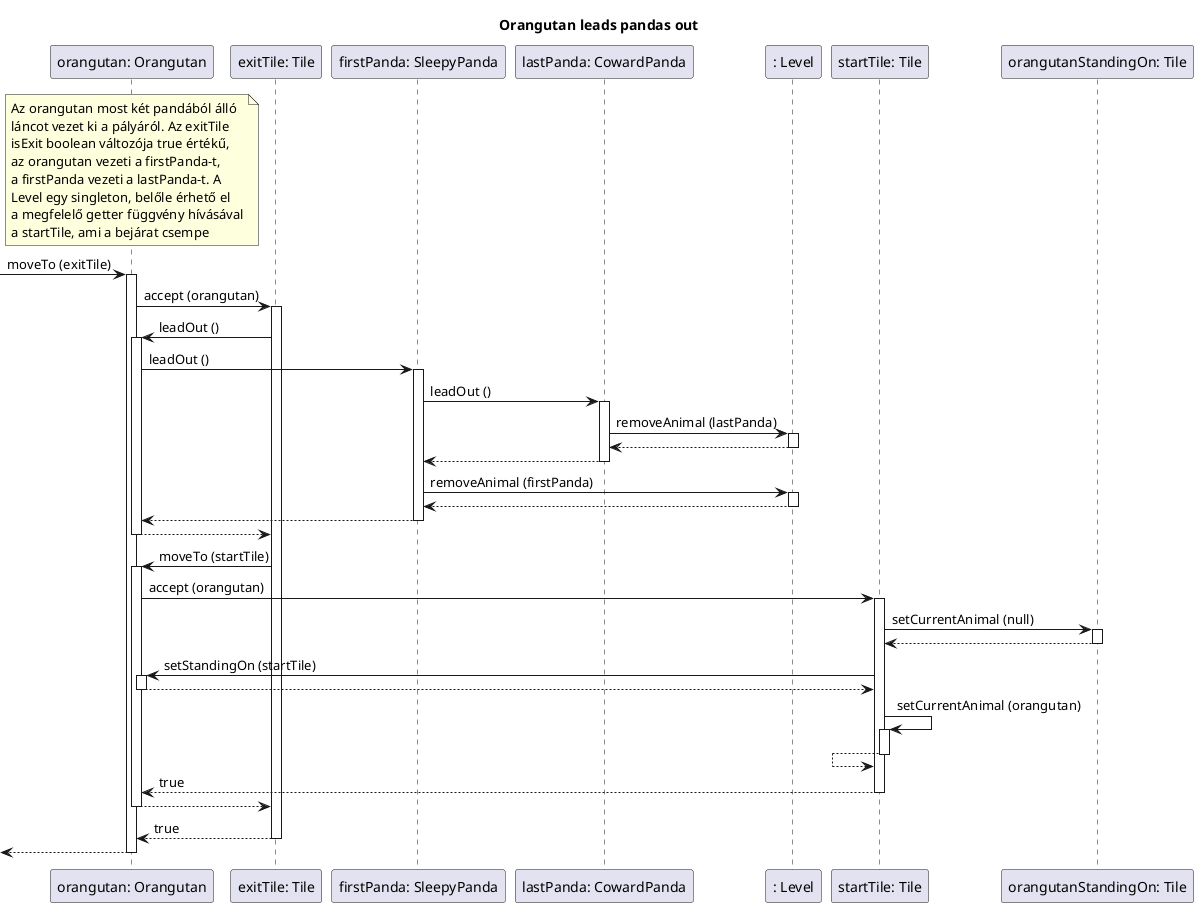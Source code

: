 @startuml

title Orangutan leads pandas out

participant "orangutan: Orangutan" as orangutan
participant "exitTile: Tile" as exitTile
participant "firstPanda: SleepyPanda" as firstPanda
participant "lastPanda: CowardPanda" as lastPanda
participant ": Level" as Level
participant "startTile: Tile" as startTile
participant "orangutanStandingOn: Tile" as orangutanStandingOn

note over orangutan
    Az orangutan most két pandából álló
    láncot vezet ki a pályáról. Az exitTile
    isExit boolean változója true értékű,
    az orangutan vezeti a firstPanda-t,
    a firstPanda vezeti a lastPanda-t. A
    Level egy singleton, belőle érhető el
    a megfelelő getter függvény hívásával
    a startTile, ami a bejárat csempe
end note

[-> orangutan : moveTo (exitTile)
activate orangutan

orangutan -> exitTile ++ : accept (orangutan)

exitTile -> orangutan ++ : leadOut ()

orangutan -> firstPanda ++ : leadOut ()

firstPanda -> lastPanda ++ : leadOut ()

lastPanda -> Level ++ : removeAnimal (lastPanda)
lastPanda <-- Level --

firstPanda <-- lastPanda --

firstPanda -> Level ++ : removeAnimal (firstPanda)
firstPanda <-- Level --

orangutan <-- firstPanda --

exitTile <-- orangutan --

exitTile -> orangutan ++ : moveTo (startTile)

orangutan -> startTile ++ : accept (orangutan)

startTile -> orangutanStandingOn ++ : setCurrentAnimal (null)
startTile <-- orangutanStandingOn --

startTile -> orangutan ++ : setStandingOn (startTile)
startTile <-- orangutan --

startTile -> startTile ++ : setCurrentAnimal (orangutan)
startTile <-- startTile --

orangutan <-- startTile -- : true

exitTile <-- orangutan --

orangutan <-- exitTile -- : true

[<-- orangutan
deactivate orangutan

@enduml